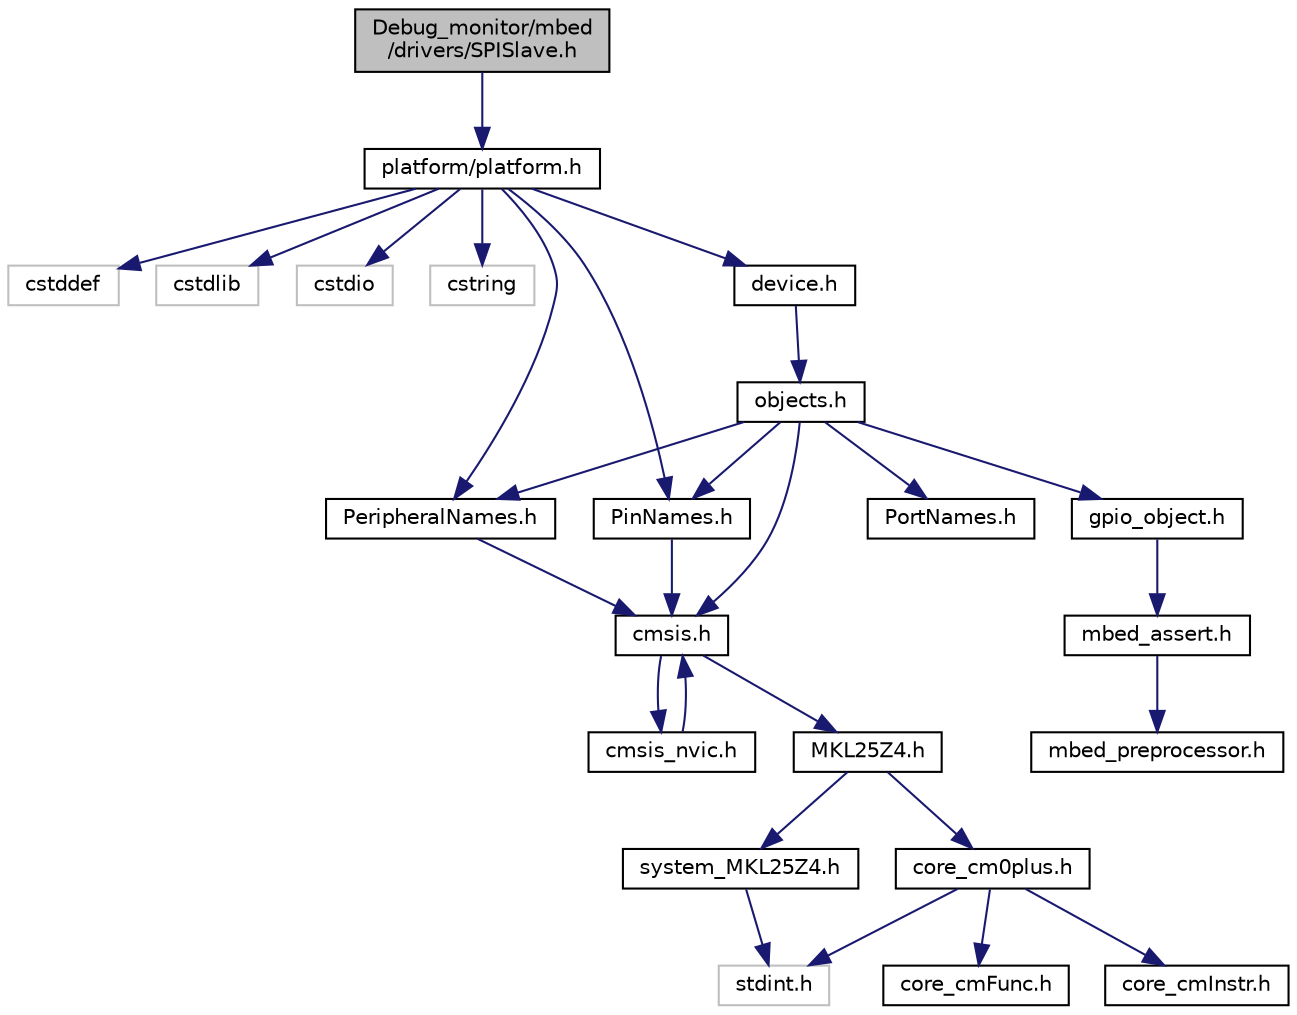digraph "Debug_monitor/mbed/drivers/SPISlave.h"
{
 // LATEX_PDF_SIZE
  edge [fontname="Helvetica",fontsize="10",labelfontname="Helvetica",labelfontsize="10"];
  node [fontname="Helvetica",fontsize="10",shape=record];
  Node1 [label="Debug_monitor/mbed\l/drivers/SPISlave.h",height=0.2,width=0.4,color="black", fillcolor="grey75", style="filled", fontcolor="black",tooltip=" "];
  Node1 -> Node2 [color="midnightblue",fontsize="10",style="solid",fontname="Helvetica"];
  Node2 [label="platform/platform.h",height=0.2,width=0.4,color="black", fillcolor="white", style="filled",URL="$platform_8h.html",tooltip=" "];
  Node2 -> Node3 [color="midnightblue",fontsize="10",style="solid",fontname="Helvetica"];
  Node3 [label="cstddef",height=0.2,width=0.4,color="grey75", fillcolor="white", style="filled",tooltip=" "];
  Node2 -> Node4 [color="midnightblue",fontsize="10",style="solid",fontname="Helvetica"];
  Node4 [label="cstdlib",height=0.2,width=0.4,color="grey75", fillcolor="white", style="filled",tooltip=" "];
  Node2 -> Node5 [color="midnightblue",fontsize="10",style="solid",fontname="Helvetica"];
  Node5 [label="cstdio",height=0.2,width=0.4,color="grey75", fillcolor="white", style="filled",tooltip=" "];
  Node2 -> Node6 [color="midnightblue",fontsize="10",style="solid",fontname="Helvetica"];
  Node6 [label="cstring",height=0.2,width=0.4,color="grey75", fillcolor="white", style="filled",tooltip=" "];
  Node2 -> Node7 [color="midnightblue",fontsize="10",style="solid",fontname="Helvetica"];
  Node7 [label="device.h",height=0.2,width=0.4,color="black", fillcolor="white", style="filled",URL="$device_8h.html",tooltip=" "];
  Node7 -> Node8 [color="midnightblue",fontsize="10",style="solid",fontname="Helvetica"];
  Node8 [label="objects.h",height=0.2,width=0.4,color="black", fillcolor="white", style="filled",URL="$objects_8h.html",tooltip=" "];
  Node8 -> Node9 [color="midnightblue",fontsize="10",style="solid",fontname="Helvetica"];
  Node9 [label="cmsis.h",height=0.2,width=0.4,color="black", fillcolor="white", style="filled",URL="$cmsis_8h.html",tooltip=" "];
  Node9 -> Node10 [color="midnightblue",fontsize="10",style="solid",fontname="Helvetica"];
  Node10 [label="MKL25Z4.h",height=0.2,width=0.4,color="black", fillcolor="white", style="filled",URL="$_m_k_l25_z4_8h.html",tooltip="CMSIS Peripheral Access Layer for MKL25Z4."];
  Node10 -> Node11 [color="midnightblue",fontsize="10",style="solid",fontname="Helvetica"];
  Node11 [label="core_cm0plus.h",height=0.2,width=0.4,color="black", fillcolor="white", style="filled",URL="$core__cm0plus_8h.html",tooltip="CMSIS Cortex-M0+ Core Peripheral Access Layer Header File."];
  Node11 -> Node12 [color="midnightblue",fontsize="10",style="solid",fontname="Helvetica"];
  Node12 [label="stdint.h",height=0.2,width=0.4,color="grey75", fillcolor="white", style="filled",tooltip=" "];
  Node11 -> Node13 [color="midnightblue",fontsize="10",style="solid",fontname="Helvetica"];
  Node13 [label="core_cmInstr.h",height=0.2,width=0.4,color="black", fillcolor="white", style="filled",URL="$core__cm_instr_8h.html",tooltip="CMSIS Cortex-M Core Instruction Access Header File."];
  Node11 -> Node14 [color="midnightblue",fontsize="10",style="solid",fontname="Helvetica"];
  Node14 [label="core_cmFunc.h",height=0.2,width=0.4,color="black", fillcolor="white", style="filled",URL="$core__cm_func_8h.html",tooltip="CMSIS Cortex-M Core Function Access Header File."];
  Node10 -> Node15 [color="midnightblue",fontsize="10",style="solid",fontname="Helvetica"];
  Node15 [label="system_MKL25Z4.h",height=0.2,width=0.4,color="black", fillcolor="white", style="filled",URL="$system___m_k_l25_z4_8h.html",tooltip=" "];
  Node15 -> Node12 [color="midnightblue",fontsize="10",style="solid",fontname="Helvetica"];
  Node9 -> Node16 [color="midnightblue",fontsize="10",style="solid",fontname="Helvetica"];
  Node16 [label="cmsis_nvic.h",height=0.2,width=0.4,color="black", fillcolor="white", style="filled",URL="$cmsis__nvic_8h.html",tooltip=" "];
  Node16 -> Node9 [color="midnightblue",fontsize="10",style="solid",fontname="Helvetica"];
  Node8 -> Node17 [color="midnightblue",fontsize="10",style="solid",fontname="Helvetica"];
  Node17 [label="PortNames.h",height=0.2,width=0.4,color="black", fillcolor="white", style="filled",URL="$_port_names_8h.html",tooltip=" "];
  Node8 -> Node18 [color="midnightblue",fontsize="10",style="solid",fontname="Helvetica"];
  Node18 [label="PeripheralNames.h",height=0.2,width=0.4,color="black", fillcolor="white", style="filled",URL="$_peripheral_names_8h.html",tooltip=" "];
  Node18 -> Node9 [color="midnightblue",fontsize="10",style="solid",fontname="Helvetica"];
  Node8 -> Node19 [color="midnightblue",fontsize="10",style="solid",fontname="Helvetica"];
  Node19 [label="PinNames.h",height=0.2,width=0.4,color="black", fillcolor="white", style="filled",URL="$_pin_names_8h.html",tooltip=" "];
  Node19 -> Node9 [color="midnightblue",fontsize="10",style="solid",fontname="Helvetica"];
  Node8 -> Node20 [color="midnightblue",fontsize="10",style="solid",fontname="Helvetica"];
  Node20 [label="gpio_object.h",height=0.2,width=0.4,color="black", fillcolor="white", style="filled",URL="$gpio__object_8h.html",tooltip=" "];
  Node20 -> Node21 [color="midnightblue",fontsize="10",style="solid",fontname="Helvetica"];
  Node21 [label="mbed_assert.h",height=0.2,width=0.4,color="black", fillcolor="white", style="filled",URL="$mbed__assert_8h.html",tooltip=" "];
  Node21 -> Node22 [color="midnightblue",fontsize="10",style="solid",fontname="Helvetica"];
  Node22 [label="mbed_preprocessor.h",height=0.2,width=0.4,color="black", fillcolor="white", style="filled",URL="$mbed__preprocessor_8h.html",tooltip=" "];
  Node2 -> Node19 [color="midnightblue",fontsize="10",style="solid",fontname="Helvetica"];
  Node2 -> Node18 [color="midnightblue",fontsize="10",style="solid",fontname="Helvetica"];
}
